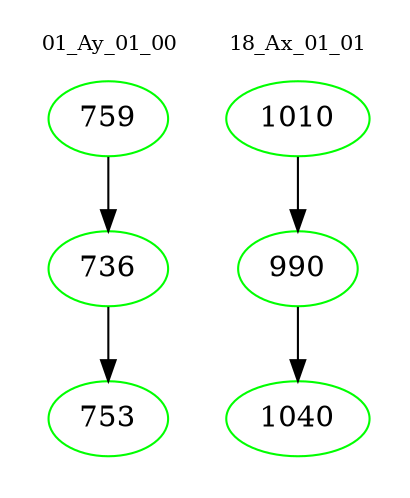 digraph{
subgraph cluster_0 {
color = white
label = "01_Ay_01_00";
fontsize=10;
T0_759 [label="759", color="green"]
T0_759 -> T0_736 [color="black"]
T0_736 [label="736", color="green"]
T0_736 -> T0_753 [color="black"]
T0_753 [label="753", color="green"]
}
subgraph cluster_1 {
color = white
label = "18_Ax_01_01";
fontsize=10;
T1_1010 [label="1010", color="green"]
T1_1010 -> T1_990 [color="black"]
T1_990 [label="990", color="green"]
T1_990 -> T1_1040 [color="black"]
T1_1040 [label="1040", color="green"]
}
}
